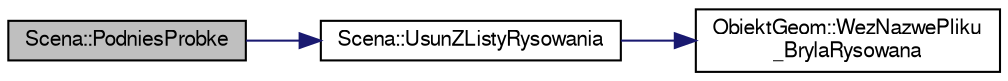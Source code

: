 digraph "Scena::PodniesProbke"
{
 // LATEX_PDF_SIZE
  edge [fontname="FreeSans",fontsize="10",labelfontname="FreeSans",labelfontsize="10"];
  node [fontname="FreeSans",fontsize="10",shape=record];
  rankdir="LR";
  Node1 [label="Scena::PodniesProbke",height=0.2,width=0.4,color="black", fillcolor="grey75", style="filled", fontcolor="black",tooltip="Podnoszenie probki przez lazikSFR."];
  Node1 -> Node2 [color="midnightblue",fontsize="10",style="solid",fontname="FreeSans"];
  Node2 [label="Scena::UsunZListyRysowania",height=0.2,width=0.4,color="black", fillcolor="white", style="filled",URL="$a00121.html#a0858f2556ded1e4d4d7eb889e1b41cf5",tooltip=" "];
  Node2 -> Node3 [color="midnightblue",fontsize="10",style="solid",fontname="FreeSans"];
  Node3 [label="ObiektGeom::WezNazwePliku\l_BrylaRysowana",height=0.2,width=0.4,color="black", fillcolor="white", style="filled",URL="$a00109.html#a22e77af279ca2fb3543eebb4de37f69a",tooltip=" "];
}
